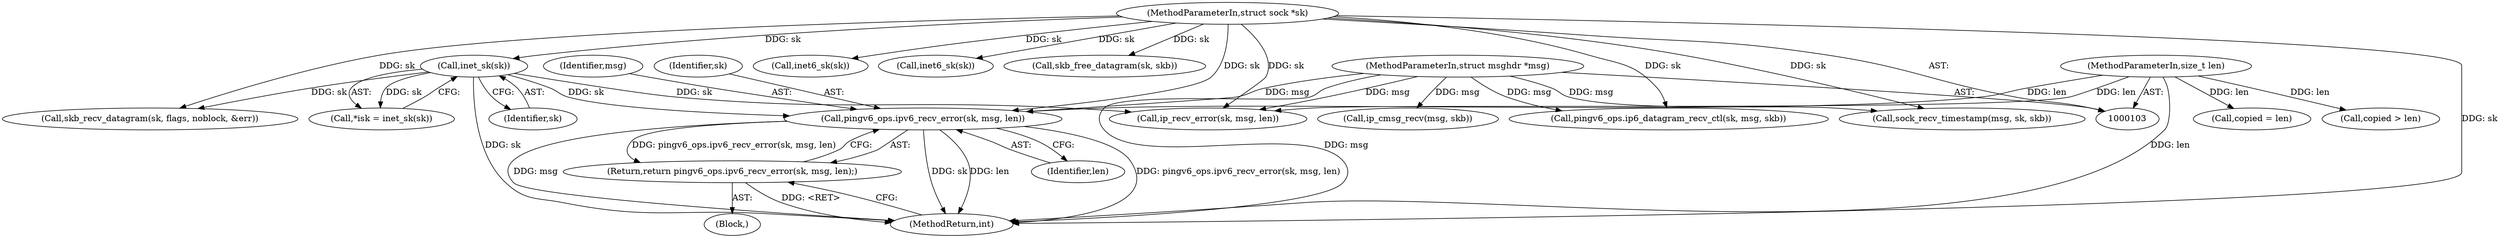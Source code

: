 digraph "0_linux_bceaa90240b6019ed73b49965eac7d167610be69_0@API" {
"1000163" [label="(Call,pingv6_ops.ipv6_recv_error(sk, msg, len))"];
"1000115" [label="(Call,inet_sk(sk))"];
"1000105" [label="(MethodParameterIn,struct sock *sk)"];
"1000106" [label="(MethodParameterIn,struct msghdr *msg)"];
"1000107" [label="(MethodParameterIn,size_t len)"];
"1000162" [label="(Return,return pingv6_ops.ipv6_recv_error(sk, msg, len);)"];
"1000162" [label="(Return,return pingv6_ops.ipv6_recv_error(sk, msg, len);)"];
"1000350" [label="(Call,pingv6_ops.ip6_datagram_recv_ctl(sk, msg, skb))"];
"1000163" [label="(Call,pingv6_ops.ipv6_recv_error(sk, msg, len))"];
"1000116" [label="(Identifier,sk)"];
"1000165" [label="(Identifier,msg)"];
"1000169" [label="(Call,skb_recv_datagram(sk, flags, noblock, &err))"];
"1000166" [label="(Identifier,len)"];
"1000115" [label="(Call,inet_sk(sk))"];
"1000265" [label="(Call,ip_cmsg_recv(msg, skb))"];
"1000161" [label="(Block,)"];
"1000346" [label="(Call,inet6_sk(sk))"];
"1000107" [label="(MethodParameterIn,size_t len)"];
"1000164" [label="(Identifier,sk)"];
"1000277" [label="(Call,inet6_sk(sk))"];
"1000194" [label="(Call,copied = len)"];
"1000361" [label="(Call,skb_free_datagram(sk, skb))"];
"1000152" [label="(Call,ip_recv_error(sk, msg, len))"];
"1000106" [label="(MethodParameterIn,struct msghdr *msg)"];
"1000105" [label="(MethodParameterIn,struct sock *sk)"];
"1000185" [label="(Call,copied > len)"];
"1000209" [label="(Call,sock_recv_timestamp(msg, sk, skb))"];
"1000370" [label="(MethodReturn,int)"];
"1000113" [label="(Call,*isk = inet_sk(sk))"];
"1000163" -> "1000162"  [label="AST: "];
"1000163" -> "1000166"  [label="CFG: "];
"1000164" -> "1000163"  [label="AST: "];
"1000165" -> "1000163"  [label="AST: "];
"1000166" -> "1000163"  [label="AST: "];
"1000162" -> "1000163"  [label="CFG: "];
"1000163" -> "1000370"  [label="DDG: sk"];
"1000163" -> "1000370"  [label="DDG: len"];
"1000163" -> "1000370"  [label="DDG: pingv6_ops.ipv6_recv_error(sk, msg, len)"];
"1000163" -> "1000370"  [label="DDG: msg"];
"1000163" -> "1000162"  [label="DDG: pingv6_ops.ipv6_recv_error(sk, msg, len)"];
"1000115" -> "1000163"  [label="DDG: sk"];
"1000105" -> "1000163"  [label="DDG: sk"];
"1000106" -> "1000163"  [label="DDG: msg"];
"1000107" -> "1000163"  [label="DDG: len"];
"1000115" -> "1000113"  [label="AST: "];
"1000115" -> "1000116"  [label="CFG: "];
"1000116" -> "1000115"  [label="AST: "];
"1000113" -> "1000115"  [label="CFG: "];
"1000115" -> "1000370"  [label="DDG: sk"];
"1000115" -> "1000113"  [label="DDG: sk"];
"1000105" -> "1000115"  [label="DDG: sk"];
"1000115" -> "1000152"  [label="DDG: sk"];
"1000115" -> "1000169"  [label="DDG: sk"];
"1000105" -> "1000103"  [label="AST: "];
"1000105" -> "1000370"  [label="DDG: sk"];
"1000105" -> "1000152"  [label="DDG: sk"];
"1000105" -> "1000169"  [label="DDG: sk"];
"1000105" -> "1000209"  [label="DDG: sk"];
"1000105" -> "1000277"  [label="DDG: sk"];
"1000105" -> "1000346"  [label="DDG: sk"];
"1000105" -> "1000350"  [label="DDG: sk"];
"1000105" -> "1000361"  [label="DDG: sk"];
"1000106" -> "1000103"  [label="AST: "];
"1000106" -> "1000370"  [label="DDG: msg"];
"1000106" -> "1000152"  [label="DDG: msg"];
"1000106" -> "1000209"  [label="DDG: msg"];
"1000106" -> "1000265"  [label="DDG: msg"];
"1000106" -> "1000350"  [label="DDG: msg"];
"1000107" -> "1000103"  [label="AST: "];
"1000107" -> "1000370"  [label="DDG: len"];
"1000107" -> "1000152"  [label="DDG: len"];
"1000107" -> "1000185"  [label="DDG: len"];
"1000107" -> "1000194"  [label="DDG: len"];
"1000162" -> "1000161"  [label="AST: "];
"1000370" -> "1000162"  [label="CFG: "];
"1000162" -> "1000370"  [label="DDG: <RET>"];
}
